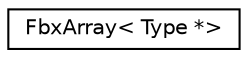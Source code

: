 digraph "クラス階層図"
{
  edge [fontname="Helvetica",fontsize="10",labelfontname="Helvetica",labelfontsize="10"];
  node [fontname="Helvetica",fontsize="10",shape=record];
  rankdir="LR";
  Node0 [label="FbxArray\< Type *\>",height=0.2,width=0.4,color="black", fillcolor="white", style="filled",URL="$class_fbx_array.html"];
}
